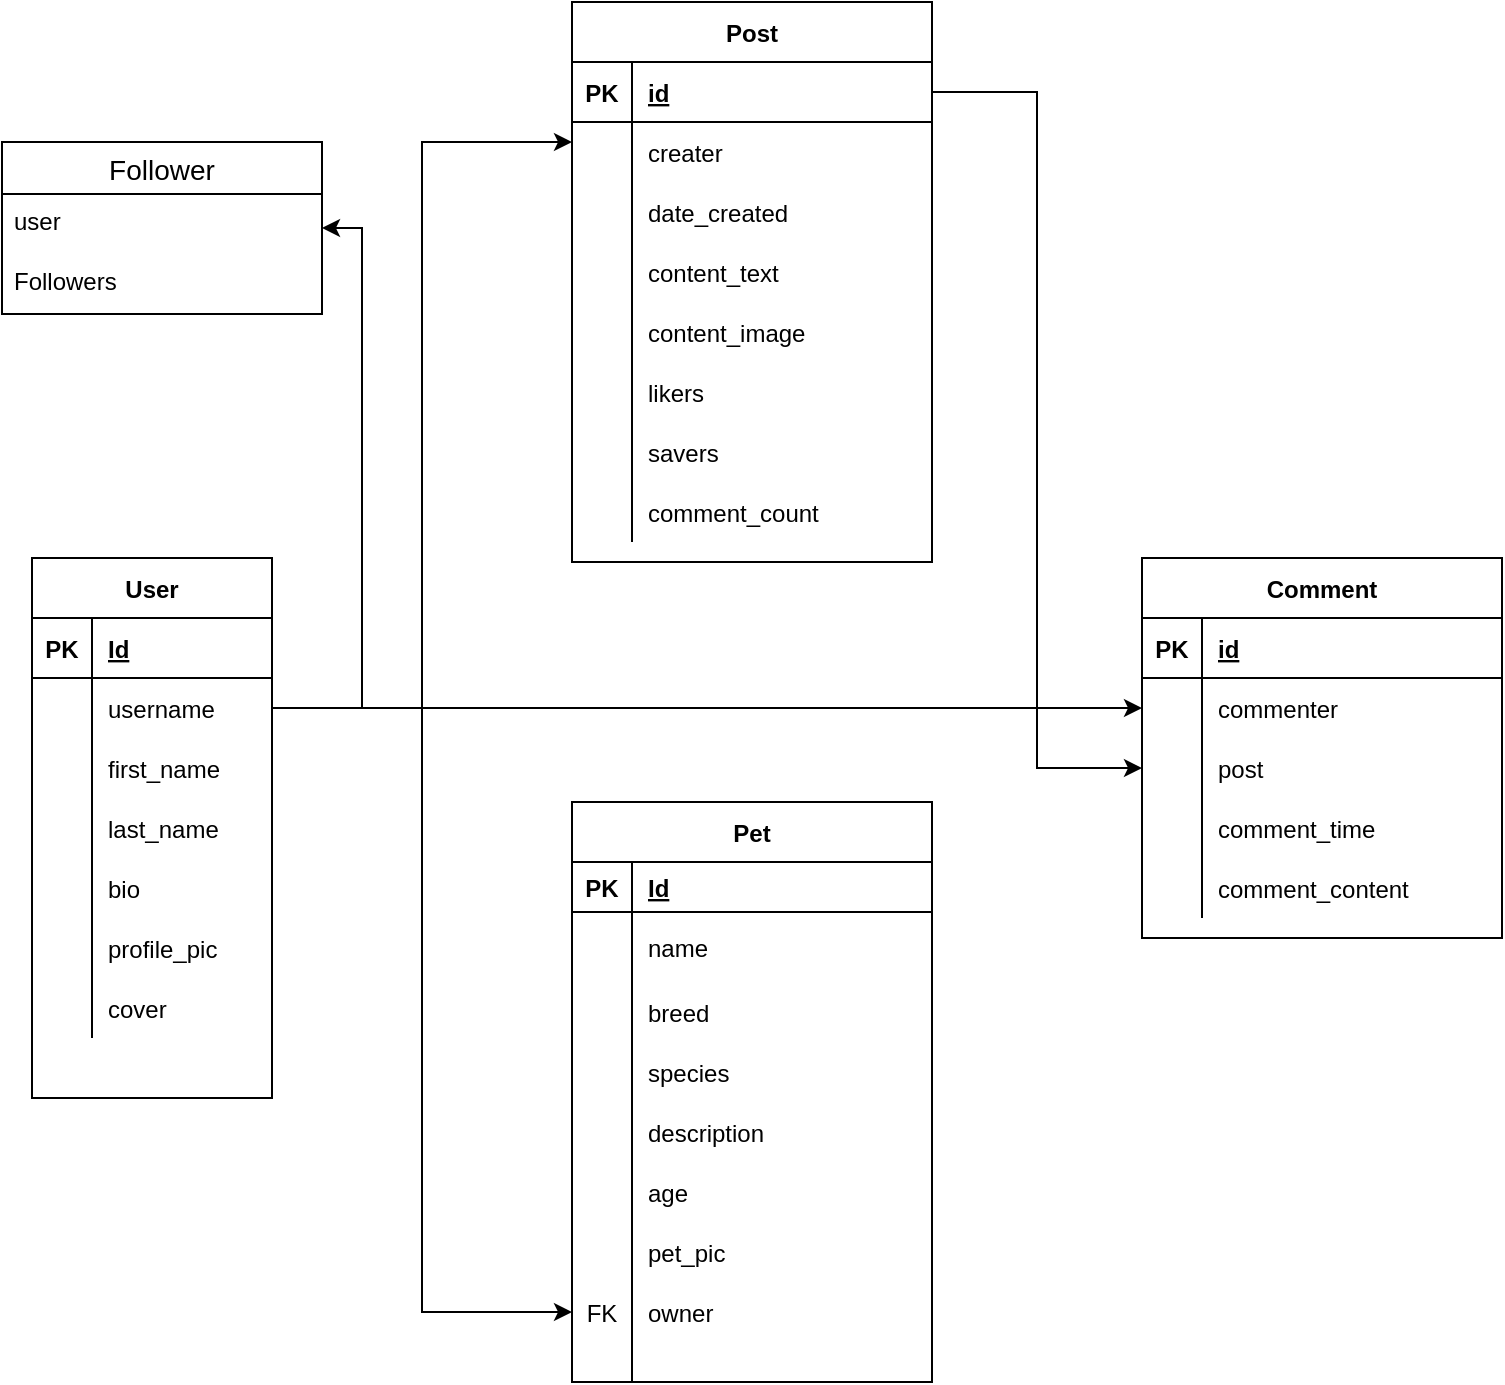 <mxfile version="20.0.1" type="github">
  <diagram id="YLPzpprhWRZIWrmK942e" name="Page-1">
    <mxGraphModel dx="1605" dy="1922" grid="1" gridSize="15" guides="1" tooltips="1" connect="1" arrows="1" fold="1" page="1" pageScale="1" pageWidth="827" pageHeight="1169" math="0" shadow="0">
      <root>
        <mxCell id="0" />
        <mxCell id="1" parent="0" />
        <mxCell id="wru33uUGfaS7Tg-4TbB2-11" value="" style="shape=tableRow;horizontal=0;startSize=0;swimlaneHead=0;swimlaneBody=0;top=0;left=0;bottom=0;right=0;collapsible=0;dropTarget=0;fillColor=none;points=[[0,0.5],[1,0.5]];portConstraint=eastwest;" vertex="1" parent="1">
          <mxGeometry x="420" y="45" width="180" height="30" as="geometry" />
        </mxCell>
        <mxCell id="wru33uUGfaS7Tg-4TbB2-18" value="User" style="shape=table;startSize=30;container=1;collapsible=1;childLayout=tableLayout;fixedRows=1;rowLines=0;fontStyle=1;align=center;resizeLast=1;" vertex="1" parent="1">
          <mxGeometry x="165" y="73" width="120" height="270" as="geometry">
            <mxRectangle x="45" y="30" width="60" height="30" as="alternateBounds" />
          </mxGeometry>
        </mxCell>
        <mxCell id="wru33uUGfaS7Tg-4TbB2-19" value="" style="shape=tableRow;horizontal=0;startSize=0;swimlaneHead=0;swimlaneBody=0;fillColor=none;collapsible=0;dropTarget=0;points=[[0,0.5],[1,0.5]];portConstraint=eastwest;top=0;left=0;right=0;bottom=1;" vertex="1" parent="wru33uUGfaS7Tg-4TbB2-18">
          <mxGeometry y="30" width="120" height="30" as="geometry" />
        </mxCell>
        <mxCell id="wru33uUGfaS7Tg-4TbB2-20" value="PK" style="shape=partialRectangle;connectable=0;fillColor=none;top=0;left=0;bottom=0;right=0;fontStyle=1;overflow=hidden;" vertex="1" parent="wru33uUGfaS7Tg-4TbB2-19">
          <mxGeometry width="30" height="30" as="geometry">
            <mxRectangle width="30" height="30" as="alternateBounds" />
          </mxGeometry>
        </mxCell>
        <mxCell id="wru33uUGfaS7Tg-4TbB2-21" value="Id" style="shape=partialRectangle;connectable=0;fillColor=none;top=0;left=0;bottom=0;right=0;align=left;spacingLeft=6;fontStyle=5;overflow=hidden;" vertex="1" parent="wru33uUGfaS7Tg-4TbB2-19">
          <mxGeometry x="30" width="90" height="30" as="geometry">
            <mxRectangle width="90" height="30" as="alternateBounds" />
          </mxGeometry>
        </mxCell>
        <mxCell id="wru33uUGfaS7Tg-4TbB2-22" value="" style="shape=tableRow;horizontal=0;startSize=0;swimlaneHead=0;swimlaneBody=0;fillColor=none;collapsible=0;dropTarget=0;points=[[0,0.5],[1,0.5]];portConstraint=eastwest;top=0;left=0;right=0;bottom=0;" vertex="1" parent="wru33uUGfaS7Tg-4TbB2-18">
          <mxGeometry y="60" width="120" height="30" as="geometry" />
        </mxCell>
        <mxCell id="wru33uUGfaS7Tg-4TbB2-23" value="" style="shape=partialRectangle;connectable=0;fillColor=none;top=0;left=0;bottom=0;right=0;editable=1;overflow=hidden;" vertex="1" parent="wru33uUGfaS7Tg-4TbB2-22">
          <mxGeometry width="30" height="30" as="geometry">
            <mxRectangle width="30" height="30" as="alternateBounds" />
          </mxGeometry>
        </mxCell>
        <mxCell id="wru33uUGfaS7Tg-4TbB2-24" value="username" style="shape=partialRectangle;connectable=0;fillColor=none;top=0;left=0;bottom=0;right=0;align=left;spacingLeft=6;overflow=hidden;" vertex="1" parent="wru33uUGfaS7Tg-4TbB2-22">
          <mxGeometry x="30" width="90" height="30" as="geometry">
            <mxRectangle width="90" height="30" as="alternateBounds" />
          </mxGeometry>
        </mxCell>
        <mxCell id="wru33uUGfaS7Tg-4TbB2-25" value="" style="shape=tableRow;horizontal=0;startSize=0;swimlaneHead=0;swimlaneBody=0;fillColor=none;collapsible=0;dropTarget=0;points=[[0,0.5],[1,0.5]];portConstraint=eastwest;top=0;left=0;right=0;bottom=0;" vertex="1" parent="wru33uUGfaS7Tg-4TbB2-18">
          <mxGeometry y="90" width="120" height="30" as="geometry" />
        </mxCell>
        <mxCell id="wru33uUGfaS7Tg-4TbB2-26" value="" style="shape=partialRectangle;connectable=0;fillColor=none;top=0;left=0;bottom=0;right=0;editable=1;overflow=hidden;" vertex="1" parent="wru33uUGfaS7Tg-4TbB2-25">
          <mxGeometry width="30" height="30" as="geometry">
            <mxRectangle width="30" height="30" as="alternateBounds" />
          </mxGeometry>
        </mxCell>
        <mxCell id="wru33uUGfaS7Tg-4TbB2-27" value="first_name" style="shape=partialRectangle;connectable=0;fillColor=none;top=0;left=0;bottom=0;right=0;align=left;spacingLeft=6;overflow=hidden;" vertex="1" parent="wru33uUGfaS7Tg-4TbB2-25">
          <mxGeometry x="30" width="90" height="30" as="geometry">
            <mxRectangle width="90" height="30" as="alternateBounds" />
          </mxGeometry>
        </mxCell>
        <mxCell id="wru33uUGfaS7Tg-4TbB2-28" value="" style="shape=tableRow;horizontal=0;startSize=0;swimlaneHead=0;swimlaneBody=0;fillColor=none;collapsible=0;dropTarget=0;points=[[0,0.5],[1,0.5]];portConstraint=eastwest;top=0;left=0;right=0;bottom=0;" vertex="1" parent="wru33uUGfaS7Tg-4TbB2-18">
          <mxGeometry y="120" width="120" height="30" as="geometry" />
        </mxCell>
        <mxCell id="wru33uUGfaS7Tg-4TbB2-29" value="" style="shape=partialRectangle;connectable=0;fillColor=none;top=0;left=0;bottom=0;right=0;editable=1;overflow=hidden;" vertex="1" parent="wru33uUGfaS7Tg-4TbB2-28">
          <mxGeometry width="30" height="30" as="geometry">
            <mxRectangle width="30" height="30" as="alternateBounds" />
          </mxGeometry>
        </mxCell>
        <mxCell id="wru33uUGfaS7Tg-4TbB2-30" value="last_name" style="shape=partialRectangle;connectable=0;fillColor=none;top=0;left=0;bottom=0;right=0;align=left;spacingLeft=6;overflow=hidden;" vertex="1" parent="wru33uUGfaS7Tg-4TbB2-28">
          <mxGeometry x="30" width="90" height="30" as="geometry">
            <mxRectangle width="90" height="30" as="alternateBounds" />
          </mxGeometry>
        </mxCell>
        <mxCell id="wru33uUGfaS7Tg-4TbB2-156" style="shape=tableRow;horizontal=0;startSize=0;swimlaneHead=0;swimlaneBody=0;fillColor=none;collapsible=0;dropTarget=0;points=[[0,0.5],[1,0.5]];portConstraint=eastwest;top=0;left=0;right=0;bottom=0;" vertex="1" parent="wru33uUGfaS7Tg-4TbB2-18">
          <mxGeometry y="150" width="120" height="30" as="geometry" />
        </mxCell>
        <mxCell id="wru33uUGfaS7Tg-4TbB2-157" style="shape=partialRectangle;connectable=0;fillColor=none;top=0;left=0;bottom=0;right=0;editable=1;overflow=hidden;" vertex="1" parent="wru33uUGfaS7Tg-4TbB2-156">
          <mxGeometry width="30" height="30" as="geometry">
            <mxRectangle width="30" height="30" as="alternateBounds" />
          </mxGeometry>
        </mxCell>
        <mxCell id="wru33uUGfaS7Tg-4TbB2-158" value="bio" style="shape=partialRectangle;connectable=0;fillColor=none;top=0;left=0;bottom=0;right=0;align=left;spacingLeft=6;overflow=hidden;" vertex="1" parent="wru33uUGfaS7Tg-4TbB2-156">
          <mxGeometry x="30" width="90" height="30" as="geometry">
            <mxRectangle width="90" height="30" as="alternateBounds" />
          </mxGeometry>
        </mxCell>
        <mxCell id="wru33uUGfaS7Tg-4TbB2-159" style="shape=tableRow;horizontal=0;startSize=0;swimlaneHead=0;swimlaneBody=0;fillColor=none;collapsible=0;dropTarget=0;points=[[0,0.5],[1,0.5]];portConstraint=eastwest;top=0;left=0;right=0;bottom=0;" vertex="1" parent="wru33uUGfaS7Tg-4TbB2-18">
          <mxGeometry y="180" width="120" height="30" as="geometry" />
        </mxCell>
        <mxCell id="wru33uUGfaS7Tg-4TbB2-160" style="shape=partialRectangle;connectable=0;fillColor=none;top=0;left=0;bottom=0;right=0;editable=1;overflow=hidden;" vertex="1" parent="wru33uUGfaS7Tg-4TbB2-159">
          <mxGeometry width="30" height="30" as="geometry">
            <mxRectangle width="30" height="30" as="alternateBounds" />
          </mxGeometry>
        </mxCell>
        <mxCell id="wru33uUGfaS7Tg-4TbB2-161" value="profile_pic" style="shape=partialRectangle;connectable=0;fillColor=none;top=0;left=0;bottom=0;right=0;align=left;spacingLeft=6;overflow=hidden;" vertex="1" parent="wru33uUGfaS7Tg-4TbB2-159">
          <mxGeometry x="30" width="90" height="30" as="geometry">
            <mxRectangle width="90" height="30" as="alternateBounds" />
          </mxGeometry>
        </mxCell>
        <mxCell id="wru33uUGfaS7Tg-4TbB2-162" style="shape=tableRow;horizontal=0;startSize=0;swimlaneHead=0;swimlaneBody=0;fillColor=none;collapsible=0;dropTarget=0;points=[[0,0.5],[1,0.5]];portConstraint=eastwest;top=0;left=0;right=0;bottom=0;" vertex="1" parent="wru33uUGfaS7Tg-4TbB2-18">
          <mxGeometry y="210" width="120" height="30" as="geometry" />
        </mxCell>
        <mxCell id="wru33uUGfaS7Tg-4TbB2-163" style="shape=partialRectangle;connectable=0;fillColor=none;top=0;left=0;bottom=0;right=0;editable=1;overflow=hidden;" vertex="1" parent="wru33uUGfaS7Tg-4TbB2-162">
          <mxGeometry width="30" height="30" as="geometry">
            <mxRectangle width="30" height="30" as="alternateBounds" />
          </mxGeometry>
        </mxCell>
        <mxCell id="wru33uUGfaS7Tg-4TbB2-164" value="cover" style="shape=partialRectangle;connectable=0;fillColor=none;top=0;left=0;bottom=0;right=0;align=left;spacingLeft=6;overflow=hidden;" vertex="1" parent="wru33uUGfaS7Tg-4TbB2-162">
          <mxGeometry x="30" width="90" height="30" as="geometry">
            <mxRectangle width="90" height="30" as="alternateBounds" />
          </mxGeometry>
        </mxCell>
        <mxCell id="wru33uUGfaS7Tg-4TbB2-48" value="Pet" style="shape=table;startSize=30;container=1;collapsible=1;childLayout=tableLayout;fixedRows=1;rowLines=0;fontStyle=1;align=center;resizeLast=1;" vertex="1" parent="1">
          <mxGeometry x="435" y="195" width="180" height="290" as="geometry">
            <mxRectangle x="165" y="30" width="60" height="30" as="alternateBounds" />
          </mxGeometry>
        </mxCell>
        <mxCell id="wru33uUGfaS7Tg-4TbB2-49" value="" style="shape=tableRow;horizontal=0;startSize=0;swimlaneHead=0;swimlaneBody=0;fillColor=none;collapsible=0;dropTarget=0;points=[[0,0.5],[1,0.5]];portConstraint=eastwest;top=0;left=0;right=0;bottom=1;" vertex="1" parent="wru33uUGfaS7Tg-4TbB2-48">
          <mxGeometry y="30" width="180" height="25" as="geometry" />
        </mxCell>
        <mxCell id="wru33uUGfaS7Tg-4TbB2-50" value="PK" style="shape=partialRectangle;connectable=0;fillColor=none;top=0;left=0;bottom=0;right=0;fontStyle=1;overflow=hidden;" vertex="1" parent="wru33uUGfaS7Tg-4TbB2-49">
          <mxGeometry width="30" height="25" as="geometry">
            <mxRectangle width="30" height="25" as="alternateBounds" />
          </mxGeometry>
        </mxCell>
        <mxCell id="wru33uUGfaS7Tg-4TbB2-51" value="Id" style="shape=partialRectangle;connectable=0;fillColor=none;top=0;left=0;bottom=0;right=0;align=left;spacingLeft=6;fontStyle=5;overflow=hidden;" vertex="1" parent="wru33uUGfaS7Tg-4TbB2-49">
          <mxGeometry x="30" width="150" height="25" as="geometry">
            <mxRectangle width="150" height="25" as="alternateBounds" />
          </mxGeometry>
        </mxCell>
        <mxCell id="wru33uUGfaS7Tg-4TbB2-52" value="" style="shape=tableRow;horizontal=0;startSize=0;swimlaneHead=0;swimlaneBody=0;fillColor=none;collapsible=0;dropTarget=0;points=[[0,0.5],[1,0.5]];portConstraint=eastwest;top=0;left=0;right=0;bottom=0;" vertex="1" parent="wru33uUGfaS7Tg-4TbB2-48">
          <mxGeometry y="55" width="180" height="35" as="geometry" />
        </mxCell>
        <mxCell id="wru33uUGfaS7Tg-4TbB2-53" value="" style="shape=partialRectangle;connectable=0;fillColor=none;top=0;left=0;bottom=0;right=0;editable=1;overflow=hidden;" vertex="1" parent="wru33uUGfaS7Tg-4TbB2-52">
          <mxGeometry width="30" height="35" as="geometry">
            <mxRectangle width="30" height="35" as="alternateBounds" />
          </mxGeometry>
        </mxCell>
        <mxCell id="wru33uUGfaS7Tg-4TbB2-54" value="name" style="shape=partialRectangle;connectable=0;fillColor=none;top=0;left=0;bottom=0;right=0;align=left;spacingLeft=6;overflow=hidden;" vertex="1" parent="wru33uUGfaS7Tg-4TbB2-52">
          <mxGeometry x="30" width="150" height="35" as="geometry">
            <mxRectangle width="150" height="35" as="alternateBounds" />
          </mxGeometry>
        </mxCell>
        <mxCell id="wru33uUGfaS7Tg-4TbB2-55" value="" style="shape=tableRow;horizontal=0;startSize=0;swimlaneHead=0;swimlaneBody=0;fillColor=none;collapsible=0;dropTarget=0;points=[[0,0.5],[1,0.5]];portConstraint=eastwest;top=0;left=0;right=0;bottom=0;" vertex="1" parent="wru33uUGfaS7Tg-4TbB2-48">
          <mxGeometry y="90" width="180" height="30" as="geometry" />
        </mxCell>
        <mxCell id="wru33uUGfaS7Tg-4TbB2-56" value="" style="shape=partialRectangle;connectable=0;fillColor=none;top=0;left=0;bottom=0;right=0;editable=1;overflow=hidden;" vertex="1" parent="wru33uUGfaS7Tg-4TbB2-55">
          <mxGeometry width="30" height="30" as="geometry">
            <mxRectangle width="30" height="30" as="alternateBounds" />
          </mxGeometry>
        </mxCell>
        <mxCell id="wru33uUGfaS7Tg-4TbB2-57" value="breed" style="shape=partialRectangle;connectable=0;fillColor=none;top=0;left=0;bottom=0;right=0;align=left;spacingLeft=6;overflow=hidden;" vertex="1" parent="wru33uUGfaS7Tg-4TbB2-55">
          <mxGeometry x="30" width="150" height="30" as="geometry">
            <mxRectangle width="150" height="30" as="alternateBounds" />
          </mxGeometry>
        </mxCell>
        <mxCell id="wru33uUGfaS7Tg-4TbB2-58" value="" style="shape=tableRow;horizontal=0;startSize=0;swimlaneHead=0;swimlaneBody=0;fillColor=none;collapsible=0;dropTarget=0;points=[[0,0.5],[1,0.5]];portConstraint=eastwest;top=0;left=0;right=0;bottom=0;" vertex="1" parent="wru33uUGfaS7Tg-4TbB2-48">
          <mxGeometry y="120" width="180" height="30" as="geometry" />
        </mxCell>
        <mxCell id="wru33uUGfaS7Tg-4TbB2-59" value="" style="shape=partialRectangle;connectable=0;fillColor=none;top=0;left=0;bottom=0;right=0;editable=1;overflow=hidden;" vertex="1" parent="wru33uUGfaS7Tg-4TbB2-58">
          <mxGeometry width="30" height="30" as="geometry">
            <mxRectangle width="30" height="30" as="alternateBounds" />
          </mxGeometry>
        </mxCell>
        <mxCell id="wru33uUGfaS7Tg-4TbB2-60" value="species" style="shape=partialRectangle;connectable=0;fillColor=none;top=0;left=0;bottom=0;right=0;align=left;spacingLeft=6;overflow=hidden;" vertex="1" parent="wru33uUGfaS7Tg-4TbB2-58">
          <mxGeometry x="30" width="150" height="30" as="geometry">
            <mxRectangle width="150" height="30" as="alternateBounds" />
          </mxGeometry>
        </mxCell>
        <mxCell id="wru33uUGfaS7Tg-4TbB2-95" style="shape=tableRow;horizontal=0;startSize=0;swimlaneHead=0;swimlaneBody=0;fillColor=none;collapsible=0;dropTarget=0;points=[[0,0.5],[1,0.5]];portConstraint=eastwest;top=0;left=0;right=0;bottom=0;" vertex="1" parent="wru33uUGfaS7Tg-4TbB2-48">
          <mxGeometry y="150" width="180" height="30" as="geometry" />
        </mxCell>
        <mxCell id="wru33uUGfaS7Tg-4TbB2-96" style="shape=partialRectangle;connectable=0;fillColor=none;top=0;left=0;bottom=0;right=0;editable=1;overflow=hidden;" vertex="1" parent="wru33uUGfaS7Tg-4TbB2-95">
          <mxGeometry width="30" height="30" as="geometry">
            <mxRectangle width="30" height="30" as="alternateBounds" />
          </mxGeometry>
        </mxCell>
        <mxCell id="wru33uUGfaS7Tg-4TbB2-97" value="description" style="shape=partialRectangle;connectable=0;fillColor=none;top=0;left=0;bottom=0;right=0;align=left;spacingLeft=6;overflow=hidden;" vertex="1" parent="wru33uUGfaS7Tg-4TbB2-95">
          <mxGeometry x="30" width="150" height="30" as="geometry">
            <mxRectangle width="150" height="30" as="alternateBounds" />
          </mxGeometry>
        </mxCell>
        <mxCell id="wru33uUGfaS7Tg-4TbB2-98" style="shape=tableRow;horizontal=0;startSize=0;swimlaneHead=0;swimlaneBody=0;fillColor=none;collapsible=0;dropTarget=0;points=[[0,0.5],[1,0.5]];portConstraint=eastwest;top=0;left=0;right=0;bottom=0;" vertex="1" parent="wru33uUGfaS7Tg-4TbB2-48">
          <mxGeometry y="180" width="180" height="30" as="geometry" />
        </mxCell>
        <mxCell id="wru33uUGfaS7Tg-4TbB2-99" style="shape=partialRectangle;connectable=0;fillColor=none;top=0;left=0;bottom=0;right=0;editable=1;overflow=hidden;" vertex="1" parent="wru33uUGfaS7Tg-4TbB2-98">
          <mxGeometry width="30" height="30" as="geometry">
            <mxRectangle width="30" height="30" as="alternateBounds" />
          </mxGeometry>
        </mxCell>
        <mxCell id="wru33uUGfaS7Tg-4TbB2-100" value="age" style="shape=partialRectangle;connectable=0;fillColor=none;top=0;left=0;bottom=0;right=0;align=left;spacingLeft=6;overflow=hidden;" vertex="1" parent="wru33uUGfaS7Tg-4TbB2-98">
          <mxGeometry x="30" width="150" height="30" as="geometry">
            <mxRectangle width="150" height="30" as="alternateBounds" />
          </mxGeometry>
        </mxCell>
        <mxCell id="wru33uUGfaS7Tg-4TbB2-101" style="shape=tableRow;horizontal=0;startSize=0;swimlaneHead=0;swimlaneBody=0;fillColor=none;collapsible=0;dropTarget=0;points=[[0,0.5],[1,0.5]];portConstraint=eastwest;top=0;left=0;right=0;bottom=0;" vertex="1" parent="wru33uUGfaS7Tg-4TbB2-48">
          <mxGeometry y="210" width="180" height="30" as="geometry" />
        </mxCell>
        <mxCell id="wru33uUGfaS7Tg-4TbB2-102" style="shape=partialRectangle;connectable=0;fillColor=none;top=0;left=0;bottom=0;right=0;editable=1;overflow=hidden;" vertex="1" parent="wru33uUGfaS7Tg-4TbB2-101">
          <mxGeometry width="30" height="30" as="geometry">
            <mxRectangle width="30" height="30" as="alternateBounds" />
          </mxGeometry>
        </mxCell>
        <mxCell id="wru33uUGfaS7Tg-4TbB2-103" value="pet_pic" style="shape=partialRectangle;connectable=0;fillColor=none;top=0;left=0;bottom=0;right=0;align=left;spacingLeft=6;overflow=hidden;" vertex="1" parent="wru33uUGfaS7Tg-4TbB2-101">
          <mxGeometry x="30" width="150" height="30" as="geometry">
            <mxRectangle width="150" height="30" as="alternateBounds" />
          </mxGeometry>
        </mxCell>
        <mxCell id="wru33uUGfaS7Tg-4TbB2-104" style="shape=tableRow;horizontal=0;startSize=0;swimlaneHead=0;swimlaneBody=0;fillColor=none;collapsible=0;dropTarget=0;points=[[0,0.5],[1,0.5]];portConstraint=eastwest;top=0;left=0;right=0;bottom=0;" vertex="1" parent="wru33uUGfaS7Tg-4TbB2-48">
          <mxGeometry y="240" width="180" height="30" as="geometry" />
        </mxCell>
        <mxCell id="wru33uUGfaS7Tg-4TbB2-105" value="FK" style="shape=partialRectangle;connectable=0;fillColor=none;top=0;left=0;bottom=0;right=0;editable=1;overflow=hidden;" vertex="1" parent="wru33uUGfaS7Tg-4TbB2-104">
          <mxGeometry width="30" height="30" as="geometry">
            <mxRectangle width="30" height="30" as="alternateBounds" />
          </mxGeometry>
        </mxCell>
        <mxCell id="wru33uUGfaS7Tg-4TbB2-106" value="owner" style="shape=partialRectangle;connectable=0;fillColor=none;top=0;left=0;bottom=0;right=0;align=left;spacingLeft=6;overflow=hidden;" vertex="1" parent="wru33uUGfaS7Tg-4TbB2-104">
          <mxGeometry x="30" width="150" height="30" as="geometry">
            <mxRectangle width="150" height="30" as="alternateBounds" />
          </mxGeometry>
        </mxCell>
        <mxCell id="wru33uUGfaS7Tg-4TbB2-107" style="shape=tableRow;horizontal=0;startSize=0;swimlaneHead=0;swimlaneBody=0;fillColor=none;collapsible=0;dropTarget=0;points=[[0,0.5],[1,0.5]];portConstraint=eastwest;top=0;left=0;right=0;bottom=0;" vertex="1" parent="wru33uUGfaS7Tg-4TbB2-48">
          <mxGeometry y="270" width="180" height="20" as="geometry" />
        </mxCell>
        <mxCell id="wru33uUGfaS7Tg-4TbB2-108" style="shape=partialRectangle;connectable=0;fillColor=none;top=0;left=0;bottom=0;right=0;editable=1;overflow=hidden;" vertex="1" parent="wru33uUGfaS7Tg-4TbB2-107">
          <mxGeometry width="30" height="20" as="geometry">
            <mxRectangle width="30" height="20" as="alternateBounds" />
          </mxGeometry>
        </mxCell>
        <mxCell id="wru33uUGfaS7Tg-4TbB2-109" style="shape=partialRectangle;connectable=0;fillColor=none;top=0;left=0;bottom=0;right=0;align=left;spacingLeft=6;overflow=hidden;" vertex="1" parent="wru33uUGfaS7Tg-4TbB2-107">
          <mxGeometry x="30" width="150" height="20" as="geometry">
            <mxRectangle width="150" height="20" as="alternateBounds" />
          </mxGeometry>
        </mxCell>
        <mxCell id="wru33uUGfaS7Tg-4TbB2-70" value="Post" style="shape=table;startSize=30;container=1;collapsible=1;childLayout=tableLayout;fixedRows=1;rowLines=0;fontStyle=1;align=center;resizeLast=1;" vertex="1" parent="1">
          <mxGeometry x="435" y="-205" width="180" height="280" as="geometry">
            <mxRectangle x="405" y="105" width="60" height="30" as="alternateBounds" />
          </mxGeometry>
        </mxCell>
        <mxCell id="wru33uUGfaS7Tg-4TbB2-71" value="" style="shape=tableRow;horizontal=0;startSize=0;swimlaneHead=0;swimlaneBody=0;fillColor=none;collapsible=0;dropTarget=0;points=[[0,0.5],[1,0.5]];portConstraint=eastwest;top=0;left=0;right=0;bottom=1;" vertex="1" parent="wru33uUGfaS7Tg-4TbB2-70">
          <mxGeometry y="30" width="180" height="30" as="geometry" />
        </mxCell>
        <mxCell id="wru33uUGfaS7Tg-4TbB2-72" value="PK" style="shape=partialRectangle;connectable=0;fillColor=none;top=0;left=0;bottom=0;right=0;fontStyle=1;overflow=hidden;" vertex="1" parent="wru33uUGfaS7Tg-4TbB2-71">
          <mxGeometry width="30" height="30" as="geometry">
            <mxRectangle width="30" height="30" as="alternateBounds" />
          </mxGeometry>
        </mxCell>
        <mxCell id="wru33uUGfaS7Tg-4TbB2-73" value="id" style="shape=partialRectangle;connectable=0;fillColor=none;top=0;left=0;bottom=0;right=0;align=left;spacingLeft=6;fontStyle=5;overflow=hidden;" vertex="1" parent="wru33uUGfaS7Tg-4TbB2-71">
          <mxGeometry x="30" width="150" height="30" as="geometry">
            <mxRectangle width="150" height="30" as="alternateBounds" />
          </mxGeometry>
        </mxCell>
        <mxCell id="wru33uUGfaS7Tg-4TbB2-74" value="" style="shape=tableRow;horizontal=0;startSize=0;swimlaneHead=0;swimlaneBody=0;fillColor=none;collapsible=0;dropTarget=0;points=[[0,0.5],[1,0.5]];portConstraint=eastwest;top=0;left=0;right=0;bottom=0;" vertex="1" parent="wru33uUGfaS7Tg-4TbB2-70">
          <mxGeometry y="60" width="180" height="30" as="geometry" />
        </mxCell>
        <mxCell id="wru33uUGfaS7Tg-4TbB2-75" value="" style="shape=partialRectangle;connectable=0;fillColor=none;top=0;left=0;bottom=0;right=0;editable=1;overflow=hidden;" vertex="1" parent="wru33uUGfaS7Tg-4TbB2-74">
          <mxGeometry width="30" height="30" as="geometry">
            <mxRectangle width="30" height="30" as="alternateBounds" />
          </mxGeometry>
        </mxCell>
        <mxCell id="wru33uUGfaS7Tg-4TbB2-76" value="creater" style="shape=partialRectangle;connectable=0;fillColor=none;top=0;left=0;bottom=0;right=0;align=left;spacingLeft=6;overflow=hidden;" vertex="1" parent="wru33uUGfaS7Tg-4TbB2-74">
          <mxGeometry x="30" width="150" height="30" as="geometry">
            <mxRectangle width="150" height="30" as="alternateBounds" />
          </mxGeometry>
        </mxCell>
        <mxCell id="wru33uUGfaS7Tg-4TbB2-77" value="" style="shape=tableRow;horizontal=0;startSize=0;swimlaneHead=0;swimlaneBody=0;fillColor=none;collapsible=0;dropTarget=0;points=[[0,0.5],[1,0.5]];portConstraint=eastwest;top=0;left=0;right=0;bottom=0;" vertex="1" parent="wru33uUGfaS7Tg-4TbB2-70">
          <mxGeometry y="90" width="180" height="30" as="geometry" />
        </mxCell>
        <mxCell id="wru33uUGfaS7Tg-4TbB2-78" value="" style="shape=partialRectangle;connectable=0;fillColor=none;top=0;left=0;bottom=0;right=0;editable=1;overflow=hidden;" vertex="1" parent="wru33uUGfaS7Tg-4TbB2-77">
          <mxGeometry width="30" height="30" as="geometry">
            <mxRectangle width="30" height="30" as="alternateBounds" />
          </mxGeometry>
        </mxCell>
        <mxCell id="wru33uUGfaS7Tg-4TbB2-79" value="date_created" style="shape=partialRectangle;connectable=0;fillColor=none;top=0;left=0;bottom=0;right=0;align=left;spacingLeft=6;overflow=hidden;" vertex="1" parent="wru33uUGfaS7Tg-4TbB2-77">
          <mxGeometry x="30" width="150" height="30" as="geometry">
            <mxRectangle width="150" height="30" as="alternateBounds" />
          </mxGeometry>
        </mxCell>
        <mxCell id="wru33uUGfaS7Tg-4TbB2-80" value="" style="shape=tableRow;horizontal=0;startSize=0;swimlaneHead=0;swimlaneBody=0;fillColor=none;collapsible=0;dropTarget=0;points=[[0,0.5],[1,0.5]];portConstraint=eastwest;top=0;left=0;right=0;bottom=0;" vertex="1" parent="wru33uUGfaS7Tg-4TbB2-70">
          <mxGeometry y="120" width="180" height="30" as="geometry" />
        </mxCell>
        <mxCell id="wru33uUGfaS7Tg-4TbB2-81" value="" style="shape=partialRectangle;connectable=0;fillColor=none;top=0;left=0;bottom=0;right=0;editable=1;overflow=hidden;" vertex="1" parent="wru33uUGfaS7Tg-4TbB2-80">
          <mxGeometry width="30" height="30" as="geometry">
            <mxRectangle width="30" height="30" as="alternateBounds" />
          </mxGeometry>
        </mxCell>
        <mxCell id="wru33uUGfaS7Tg-4TbB2-82" value="content_text" style="shape=partialRectangle;connectable=0;fillColor=none;top=0;left=0;bottom=0;right=0;align=left;spacingLeft=6;overflow=hidden;" vertex="1" parent="wru33uUGfaS7Tg-4TbB2-80">
          <mxGeometry x="30" width="150" height="30" as="geometry">
            <mxRectangle width="150" height="30" as="alternateBounds" />
          </mxGeometry>
        </mxCell>
        <mxCell id="wru33uUGfaS7Tg-4TbB2-86" style="shape=tableRow;horizontal=0;startSize=0;swimlaneHead=0;swimlaneBody=0;fillColor=none;collapsible=0;dropTarget=0;points=[[0,0.5],[1,0.5]];portConstraint=eastwest;top=0;left=0;right=0;bottom=0;" vertex="1" parent="wru33uUGfaS7Tg-4TbB2-70">
          <mxGeometry y="150" width="180" height="30" as="geometry" />
        </mxCell>
        <mxCell id="wru33uUGfaS7Tg-4TbB2-87" style="shape=partialRectangle;connectable=0;fillColor=none;top=0;left=0;bottom=0;right=0;editable=1;overflow=hidden;" vertex="1" parent="wru33uUGfaS7Tg-4TbB2-86">
          <mxGeometry width="30" height="30" as="geometry">
            <mxRectangle width="30" height="30" as="alternateBounds" />
          </mxGeometry>
        </mxCell>
        <mxCell id="wru33uUGfaS7Tg-4TbB2-88" value="content_image" style="shape=partialRectangle;connectable=0;fillColor=none;top=0;left=0;bottom=0;right=0;align=left;spacingLeft=6;overflow=hidden;" vertex="1" parent="wru33uUGfaS7Tg-4TbB2-86">
          <mxGeometry x="30" width="150" height="30" as="geometry">
            <mxRectangle width="150" height="30" as="alternateBounds" />
          </mxGeometry>
        </mxCell>
        <mxCell id="wru33uUGfaS7Tg-4TbB2-89" style="shape=tableRow;horizontal=0;startSize=0;swimlaneHead=0;swimlaneBody=0;fillColor=none;collapsible=0;dropTarget=0;points=[[0,0.5],[1,0.5]];portConstraint=eastwest;top=0;left=0;right=0;bottom=0;" vertex="1" parent="wru33uUGfaS7Tg-4TbB2-70">
          <mxGeometry y="180" width="180" height="30" as="geometry" />
        </mxCell>
        <mxCell id="wru33uUGfaS7Tg-4TbB2-90" style="shape=partialRectangle;connectable=0;fillColor=none;top=0;left=0;bottom=0;right=0;editable=1;overflow=hidden;" vertex="1" parent="wru33uUGfaS7Tg-4TbB2-89">
          <mxGeometry width="30" height="30" as="geometry">
            <mxRectangle width="30" height="30" as="alternateBounds" />
          </mxGeometry>
        </mxCell>
        <mxCell id="wru33uUGfaS7Tg-4TbB2-91" value="likers" style="shape=partialRectangle;connectable=0;fillColor=none;top=0;left=0;bottom=0;right=0;align=left;spacingLeft=6;overflow=hidden;" vertex="1" parent="wru33uUGfaS7Tg-4TbB2-89">
          <mxGeometry x="30" width="150" height="30" as="geometry">
            <mxRectangle width="150" height="30" as="alternateBounds" />
          </mxGeometry>
        </mxCell>
        <mxCell id="wru33uUGfaS7Tg-4TbB2-92" style="shape=tableRow;horizontal=0;startSize=0;swimlaneHead=0;swimlaneBody=0;fillColor=none;collapsible=0;dropTarget=0;points=[[0,0.5],[1,0.5]];portConstraint=eastwest;top=0;left=0;right=0;bottom=0;" vertex="1" parent="wru33uUGfaS7Tg-4TbB2-70">
          <mxGeometry y="210" width="180" height="30" as="geometry" />
        </mxCell>
        <mxCell id="wru33uUGfaS7Tg-4TbB2-93" style="shape=partialRectangle;connectable=0;fillColor=none;top=0;left=0;bottom=0;right=0;editable=1;overflow=hidden;" vertex="1" parent="wru33uUGfaS7Tg-4TbB2-92">
          <mxGeometry width="30" height="30" as="geometry">
            <mxRectangle width="30" height="30" as="alternateBounds" />
          </mxGeometry>
        </mxCell>
        <mxCell id="wru33uUGfaS7Tg-4TbB2-94" value="savers" style="shape=partialRectangle;connectable=0;fillColor=none;top=0;left=0;bottom=0;right=0;align=left;spacingLeft=6;overflow=hidden;" vertex="1" parent="wru33uUGfaS7Tg-4TbB2-92">
          <mxGeometry x="30" width="150" height="30" as="geometry">
            <mxRectangle width="150" height="30" as="alternateBounds" />
          </mxGeometry>
        </mxCell>
        <mxCell id="wru33uUGfaS7Tg-4TbB2-114" style="shape=tableRow;horizontal=0;startSize=0;swimlaneHead=0;swimlaneBody=0;fillColor=none;collapsible=0;dropTarget=0;points=[[0,0.5],[1,0.5]];portConstraint=eastwest;top=0;left=0;right=0;bottom=0;" vertex="1" parent="wru33uUGfaS7Tg-4TbB2-70">
          <mxGeometry y="240" width="180" height="30" as="geometry" />
        </mxCell>
        <mxCell id="wru33uUGfaS7Tg-4TbB2-115" style="shape=partialRectangle;connectable=0;fillColor=none;top=0;left=0;bottom=0;right=0;editable=1;overflow=hidden;" vertex="1" parent="wru33uUGfaS7Tg-4TbB2-114">
          <mxGeometry width="30" height="30" as="geometry">
            <mxRectangle width="30" height="30" as="alternateBounds" />
          </mxGeometry>
        </mxCell>
        <mxCell id="wru33uUGfaS7Tg-4TbB2-116" value="comment_count" style="shape=partialRectangle;connectable=0;fillColor=none;top=0;left=0;bottom=0;right=0;align=left;spacingLeft=6;overflow=hidden;" vertex="1" parent="wru33uUGfaS7Tg-4TbB2-114">
          <mxGeometry x="30" width="150" height="30" as="geometry">
            <mxRectangle width="150" height="30" as="alternateBounds" />
          </mxGeometry>
        </mxCell>
        <mxCell id="wru33uUGfaS7Tg-4TbB2-117" value="Comment" style="shape=table;startSize=30;container=1;collapsible=1;childLayout=tableLayout;fixedRows=1;rowLines=0;fontStyle=1;align=center;resizeLast=1;" vertex="1" parent="1">
          <mxGeometry x="720" y="73" width="180" height="190" as="geometry">
            <mxRectangle x="405" y="30" width="90" height="30" as="alternateBounds" />
          </mxGeometry>
        </mxCell>
        <mxCell id="wru33uUGfaS7Tg-4TbB2-118" value="" style="shape=tableRow;horizontal=0;startSize=0;swimlaneHead=0;swimlaneBody=0;fillColor=none;collapsible=0;dropTarget=0;points=[[0,0.5],[1,0.5]];portConstraint=eastwest;top=0;left=0;right=0;bottom=1;" vertex="1" parent="wru33uUGfaS7Tg-4TbB2-117">
          <mxGeometry y="30" width="180" height="30" as="geometry" />
        </mxCell>
        <mxCell id="wru33uUGfaS7Tg-4TbB2-119" value="PK" style="shape=partialRectangle;connectable=0;fillColor=none;top=0;left=0;bottom=0;right=0;fontStyle=1;overflow=hidden;" vertex="1" parent="wru33uUGfaS7Tg-4TbB2-118">
          <mxGeometry width="30" height="30" as="geometry">
            <mxRectangle width="30" height="30" as="alternateBounds" />
          </mxGeometry>
        </mxCell>
        <mxCell id="wru33uUGfaS7Tg-4TbB2-120" value="id" style="shape=partialRectangle;connectable=0;fillColor=none;top=0;left=0;bottom=0;right=0;align=left;spacingLeft=6;fontStyle=5;overflow=hidden;" vertex="1" parent="wru33uUGfaS7Tg-4TbB2-118">
          <mxGeometry x="30" width="150" height="30" as="geometry">
            <mxRectangle width="150" height="30" as="alternateBounds" />
          </mxGeometry>
        </mxCell>
        <mxCell id="wru33uUGfaS7Tg-4TbB2-121" value="" style="shape=tableRow;horizontal=0;startSize=0;swimlaneHead=0;swimlaneBody=0;fillColor=none;collapsible=0;dropTarget=0;points=[[0,0.5],[1,0.5]];portConstraint=eastwest;top=0;left=0;right=0;bottom=0;" vertex="1" parent="wru33uUGfaS7Tg-4TbB2-117">
          <mxGeometry y="60" width="180" height="30" as="geometry" />
        </mxCell>
        <mxCell id="wru33uUGfaS7Tg-4TbB2-122" value="" style="shape=partialRectangle;connectable=0;fillColor=none;top=0;left=0;bottom=0;right=0;editable=1;overflow=hidden;" vertex="1" parent="wru33uUGfaS7Tg-4TbB2-121">
          <mxGeometry width="30" height="30" as="geometry">
            <mxRectangle width="30" height="30" as="alternateBounds" />
          </mxGeometry>
        </mxCell>
        <mxCell id="wru33uUGfaS7Tg-4TbB2-123" value="commenter" style="shape=partialRectangle;connectable=0;fillColor=none;top=0;left=0;bottom=0;right=0;align=left;spacingLeft=6;overflow=hidden;" vertex="1" parent="wru33uUGfaS7Tg-4TbB2-121">
          <mxGeometry x="30" width="150" height="30" as="geometry">
            <mxRectangle width="150" height="30" as="alternateBounds" />
          </mxGeometry>
        </mxCell>
        <mxCell id="wru33uUGfaS7Tg-4TbB2-124" value="" style="shape=tableRow;horizontal=0;startSize=0;swimlaneHead=0;swimlaneBody=0;fillColor=none;collapsible=0;dropTarget=0;points=[[0,0.5],[1,0.5]];portConstraint=eastwest;top=0;left=0;right=0;bottom=0;" vertex="1" parent="wru33uUGfaS7Tg-4TbB2-117">
          <mxGeometry y="90" width="180" height="30" as="geometry" />
        </mxCell>
        <mxCell id="wru33uUGfaS7Tg-4TbB2-125" value="" style="shape=partialRectangle;connectable=0;fillColor=none;top=0;left=0;bottom=0;right=0;editable=1;overflow=hidden;" vertex="1" parent="wru33uUGfaS7Tg-4TbB2-124">
          <mxGeometry width="30" height="30" as="geometry">
            <mxRectangle width="30" height="30" as="alternateBounds" />
          </mxGeometry>
        </mxCell>
        <mxCell id="wru33uUGfaS7Tg-4TbB2-126" value="post" style="shape=partialRectangle;connectable=0;fillColor=none;top=0;left=0;bottom=0;right=0;align=left;spacingLeft=6;overflow=hidden;" vertex="1" parent="wru33uUGfaS7Tg-4TbB2-124">
          <mxGeometry x="30" width="150" height="30" as="geometry">
            <mxRectangle width="150" height="30" as="alternateBounds" />
          </mxGeometry>
        </mxCell>
        <mxCell id="wru33uUGfaS7Tg-4TbB2-127" value="" style="shape=tableRow;horizontal=0;startSize=0;swimlaneHead=0;swimlaneBody=0;fillColor=none;collapsible=0;dropTarget=0;points=[[0,0.5],[1,0.5]];portConstraint=eastwest;top=0;left=0;right=0;bottom=0;" vertex="1" parent="wru33uUGfaS7Tg-4TbB2-117">
          <mxGeometry y="120" width="180" height="30" as="geometry" />
        </mxCell>
        <mxCell id="wru33uUGfaS7Tg-4TbB2-128" value="" style="shape=partialRectangle;connectable=0;fillColor=none;top=0;left=0;bottom=0;right=0;editable=1;overflow=hidden;" vertex="1" parent="wru33uUGfaS7Tg-4TbB2-127">
          <mxGeometry width="30" height="30" as="geometry">
            <mxRectangle width="30" height="30" as="alternateBounds" />
          </mxGeometry>
        </mxCell>
        <mxCell id="wru33uUGfaS7Tg-4TbB2-129" value="comment_time" style="shape=partialRectangle;connectable=0;fillColor=none;top=0;left=0;bottom=0;right=0;align=left;spacingLeft=6;overflow=hidden;" vertex="1" parent="wru33uUGfaS7Tg-4TbB2-127">
          <mxGeometry x="30" width="150" height="30" as="geometry">
            <mxRectangle width="150" height="30" as="alternateBounds" />
          </mxGeometry>
        </mxCell>
        <mxCell id="wru33uUGfaS7Tg-4TbB2-130" style="shape=tableRow;horizontal=0;startSize=0;swimlaneHead=0;swimlaneBody=0;fillColor=none;collapsible=0;dropTarget=0;points=[[0,0.5],[1,0.5]];portConstraint=eastwest;top=0;left=0;right=0;bottom=0;" vertex="1" parent="wru33uUGfaS7Tg-4TbB2-117">
          <mxGeometry y="150" width="180" height="30" as="geometry" />
        </mxCell>
        <mxCell id="wru33uUGfaS7Tg-4TbB2-131" style="shape=partialRectangle;connectable=0;fillColor=none;top=0;left=0;bottom=0;right=0;editable=1;overflow=hidden;" vertex="1" parent="wru33uUGfaS7Tg-4TbB2-130">
          <mxGeometry width="30" height="30" as="geometry">
            <mxRectangle width="30" height="30" as="alternateBounds" />
          </mxGeometry>
        </mxCell>
        <mxCell id="wru33uUGfaS7Tg-4TbB2-132" value="comment_content" style="shape=partialRectangle;connectable=0;fillColor=none;top=0;left=0;bottom=0;right=0;align=left;spacingLeft=6;overflow=hidden;" vertex="1" parent="wru33uUGfaS7Tg-4TbB2-130">
          <mxGeometry x="30" width="150" height="30" as="geometry">
            <mxRectangle width="150" height="30" as="alternateBounds" />
          </mxGeometry>
        </mxCell>
        <mxCell id="wru33uUGfaS7Tg-4TbB2-152" value="Follower" style="swimlane;fontStyle=0;childLayout=stackLayout;horizontal=1;startSize=26;horizontalStack=0;resizeParent=1;resizeParentMax=0;resizeLast=0;collapsible=1;marginBottom=0;align=center;fontSize=14;" vertex="1" parent="1">
          <mxGeometry x="150" y="-135" width="160" height="86" as="geometry" />
        </mxCell>
        <mxCell id="wru33uUGfaS7Tg-4TbB2-153" value="user" style="text;strokeColor=none;fillColor=none;spacingLeft=4;spacingRight=4;overflow=hidden;rotatable=0;points=[[0,0.5],[1,0.5]];portConstraint=eastwest;fontSize=12;" vertex="1" parent="wru33uUGfaS7Tg-4TbB2-152">
          <mxGeometry y="26" width="160" height="30" as="geometry" />
        </mxCell>
        <mxCell id="wru33uUGfaS7Tg-4TbB2-154" value="Followers" style="text;strokeColor=none;fillColor=none;spacingLeft=4;spacingRight=4;overflow=hidden;rotatable=0;points=[[0,0.5],[1,0.5]];portConstraint=eastwest;fontSize=12;" vertex="1" parent="wru33uUGfaS7Tg-4TbB2-152">
          <mxGeometry y="56" width="160" height="30" as="geometry" />
        </mxCell>
        <mxCell id="wru33uUGfaS7Tg-4TbB2-166" style="edgeStyle=orthogonalEdgeStyle;rounded=0;orthogonalLoop=1;jettySize=auto;html=1;exitX=1;exitY=0.5;exitDx=0;exitDy=0;entryX=0;entryY=0.5;entryDx=0;entryDy=0;" edge="1" parent="1" source="wru33uUGfaS7Tg-4TbB2-22" target="wru33uUGfaS7Tg-4TbB2-121">
          <mxGeometry relative="1" as="geometry" />
        </mxCell>
        <mxCell id="wru33uUGfaS7Tg-4TbB2-168" style="edgeStyle=orthogonalEdgeStyle;rounded=0;orthogonalLoop=1;jettySize=auto;html=1;exitX=1;exitY=0.5;exitDx=0;exitDy=0;entryX=0;entryY=0.25;entryDx=0;entryDy=0;" edge="1" parent="1" source="wru33uUGfaS7Tg-4TbB2-22" target="wru33uUGfaS7Tg-4TbB2-70">
          <mxGeometry relative="1" as="geometry" />
        </mxCell>
        <mxCell id="wru33uUGfaS7Tg-4TbB2-169" style="edgeStyle=orthogonalEdgeStyle;rounded=0;orthogonalLoop=1;jettySize=auto;html=1;exitX=1;exitY=0.5;exitDx=0;exitDy=0;entryX=0;entryY=0.5;entryDx=0;entryDy=0;" edge="1" parent="1" source="wru33uUGfaS7Tg-4TbB2-22" target="wru33uUGfaS7Tg-4TbB2-104">
          <mxGeometry relative="1" as="geometry" />
        </mxCell>
        <mxCell id="wru33uUGfaS7Tg-4TbB2-170" style="edgeStyle=orthogonalEdgeStyle;rounded=0;orthogonalLoop=1;jettySize=auto;html=1;exitX=1;exitY=0.5;exitDx=0;exitDy=0;entryX=1;entryY=0.5;entryDx=0;entryDy=0;" edge="1" parent="1" source="wru33uUGfaS7Tg-4TbB2-22" target="wru33uUGfaS7Tg-4TbB2-152">
          <mxGeometry relative="1" as="geometry" />
        </mxCell>
        <mxCell id="wru33uUGfaS7Tg-4TbB2-171" style="edgeStyle=orthogonalEdgeStyle;rounded=0;orthogonalLoop=1;jettySize=auto;html=1;exitX=1;exitY=0.5;exitDx=0;exitDy=0;entryX=0;entryY=0.5;entryDx=0;entryDy=0;" edge="1" parent="1" source="wru33uUGfaS7Tg-4TbB2-71" target="wru33uUGfaS7Tg-4TbB2-124">
          <mxGeometry relative="1" as="geometry" />
        </mxCell>
      </root>
    </mxGraphModel>
  </diagram>
</mxfile>
